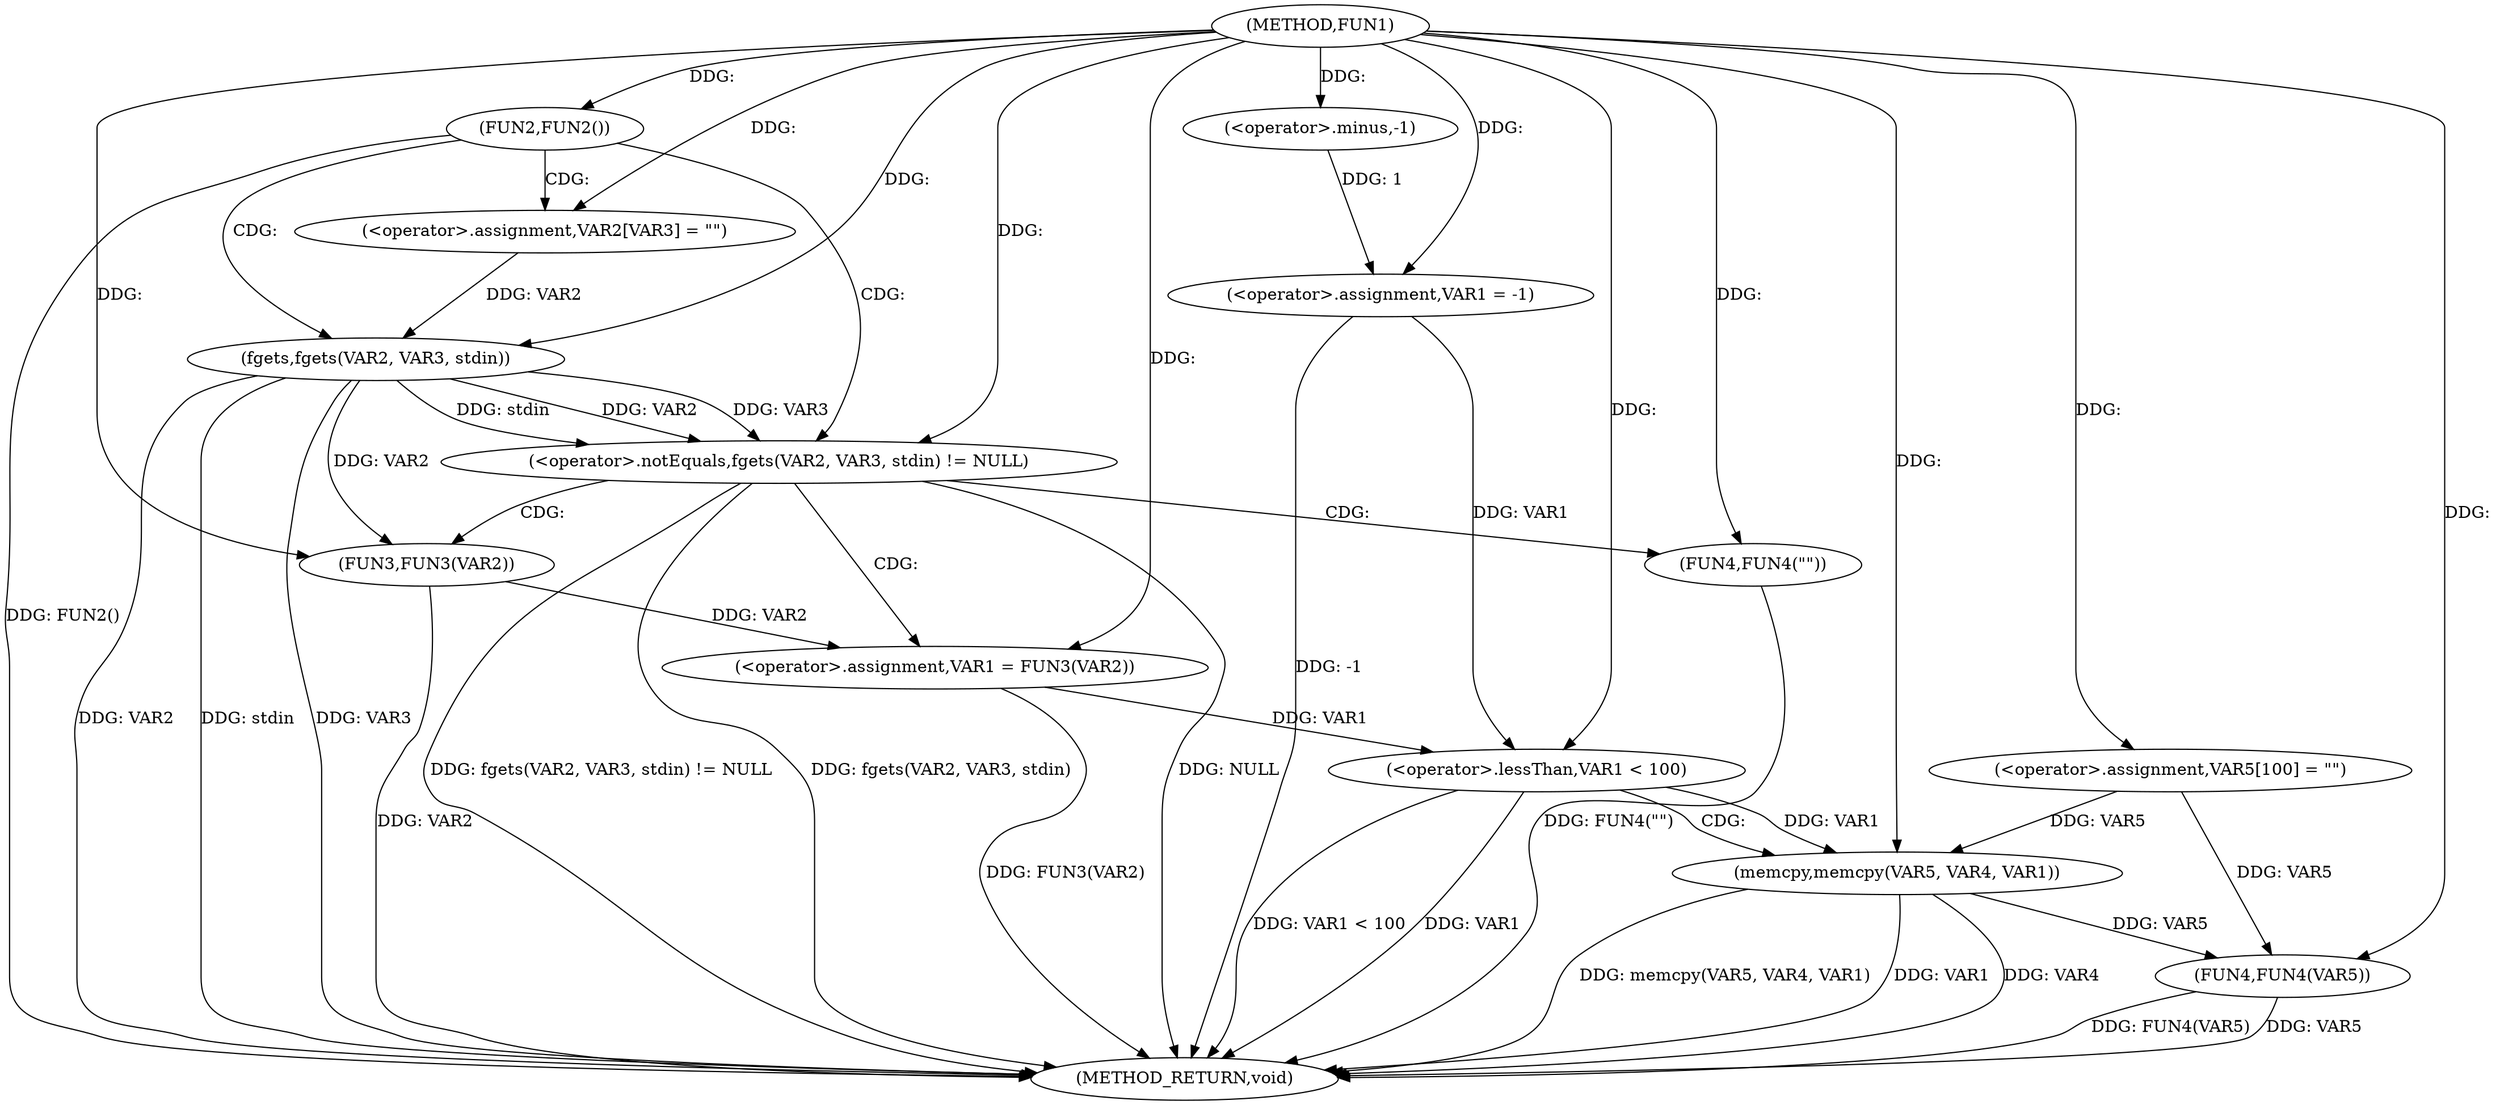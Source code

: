 digraph FUN1 {  
"1000100" [label = "(METHOD,FUN1)" ]
"1000148" [label = "(METHOD_RETURN,void)" ]
"1000103" [label = "(<operator>.assignment,VAR1 = -1)" ]
"1000105" [label = "(<operator>.minus,-1)" ]
"1000108" [label = "(FUN2,FUN2())" ]
"1000112" [label = "(<operator>.assignment,VAR2[VAR3] = \"\")" ]
"1000116" [label = "(<operator>.notEquals,fgets(VAR2, VAR3, stdin) != NULL)" ]
"1000117" [label = "(fgets,fgets(VAR2, VAR3, stdin))" ]
"1000123" [label = "(<operator>.assignment,VAR1 = FUN3(VAR2))" ]
"1000125" [label = "(FUN3,FUN3(VAR2))" ]
"1000129" [label = "(FUN4,FUN4(\"\"))" ]
"1000134" [label = "(<operator>.assignment,VAR5[100] = \"\")" ]
"1000138" [label = "(<operator>.lessThan,VAR1 < 100)" ]
"1000142" [label = "(memcpy,memcpy(VAR5, VAR4, VAR1))" ]
"1000146" [label = "(FUN4,FUN4(VAR5))" ]
  "1000116" -> "1000148"  [ label = "DDG: fgets(VAR2, VAR3, stdin)"] 
  "1000125" -> "1000148"  [ label = "DDG: VAR2"] 
  "1000142" -> "1000148"  [ label = "DDG: memcpy(VAR5, VAR4, VAR1)"] 
  "1000123" -> "1000148"  [ label = "DDG: FUN3(VAR2)"] 
  "1000108" -> "1000148"  [ label = "DDG: FUN2()"] 
  "1000103" -> "1000148"  [ label = "DDG: -1"] 
  "1000116" -> "1000148"  [ label = "DDG: NULL"] 
  "1000117" -> "1000148"  [ label = "DDG: VAR2"] 
  "1000117" -> "1000148"  [ label = "DDG: stdin"] 
  "1000142" -> "1000148"  [ label = "DDG: VAR1"] 
  "1000138" -> "1000148"  [ label = "DDG: VAR1 < 100"] 
  "1000117" -> "1000148"  [ label = "DDG: VAR3"] 
  "1000146" -> "1000148"  [ label = "DDG: FUN4(VAR5)"] 
  "1000138" -> "1000148"  [ label = "DDG: VAR1"] 
  "1000129" -> "1000148"  [ label = "DDG: FUN4(\"\")"] 
  "1000142" -> "1000148"  [ label = "DDG: VAR4"] 
  "1000146" -> "1000148"  [ label = "DDG: VAR5"] 
  "1000116" -> "1000148"  [ label = "DDG: fgets(VAR2, VAR3, stdin) != NULL"] 
  "1000105" -> "1000103"  [ label = "DDG: 1"] 
  "1000100" -> "1000103"  [ label = "DDG: "] 
  "1000100" -> "1000105"  [ label = "DDG: "] 
  "1000100" -> "1000108"  [ label = "DDG: "] 
  "1000100" -> "1000112"  [ label = "DDG: "] 
  "1000117" -> "1000116"  [ label = "DDG: VAR2"] 
  "1000117" -> "1000116"  [ label = "DDG: VAR3"] 
  "1000117" -> "1000116"  [ label = "DDG: stdin"] 
  "1000112" -> "1000117"  [ label = "DDG: VAR2"] 
  "1000100" -> "1000117"  [ label = "DDG: "] 
  "1000100" -> "1000116"  [ label = "DDG: "] 
  "1000125" -> "1000123"  [ label = "DDG: VAR2"] 
  "1000100" -> "1000123"  [ label = "DDG: "] 
  "1000117" -> "1000125"  [ label = "DDG: VAR2"] 
  "1000100" -> "1000125"  [ label = "DDG: "] 
  "1000100" -> "1000129"  [ label = "DDG: "] 
  "1000100" -> "1000134"  [ label = "DDG: "] 
  "1000103" -> "1000138"  [ label = "DDG: VAR1"] 
  "1000123" -> "1000138"  [ label = "DDG: VAR1"] 
  "1000100" -> "1000138"  [ label = "DDG: "] 
  "1000134" -> "1000142"  [ label = "DDG: VAR5"] 
  "1000100" -> "1000142"  [ label = "DDG: "] 
  "1000138" -> "1000142"  [ label = "DDG: VAR1"] 
  "1000134" -> "1000146"  [ label = "DDG: VAR5"] 
  "1000142" -> "1000146"  [ label = "DDG: VAR5"] 
  "1000100" -> "1000146"  [ label = "DDG: "] 
  "1000108" -> "1000112"  [ label = "CDG: "] 
  "1000108" -> "1000116"  [ label = "CDG: "] 
  "1000108" -> "1000117"  [ label = "CDG: "] 
  "1000116" -> "1000129"  [ label = "CDG: "] 
  "1000116" -> "1000123"  [ label = "CDG: "] 
  "1000116" -> "1000125"  [ label = "CDG: "] 
  "1000138" -> "1000142"  [ label = "CDG: "] 
}
